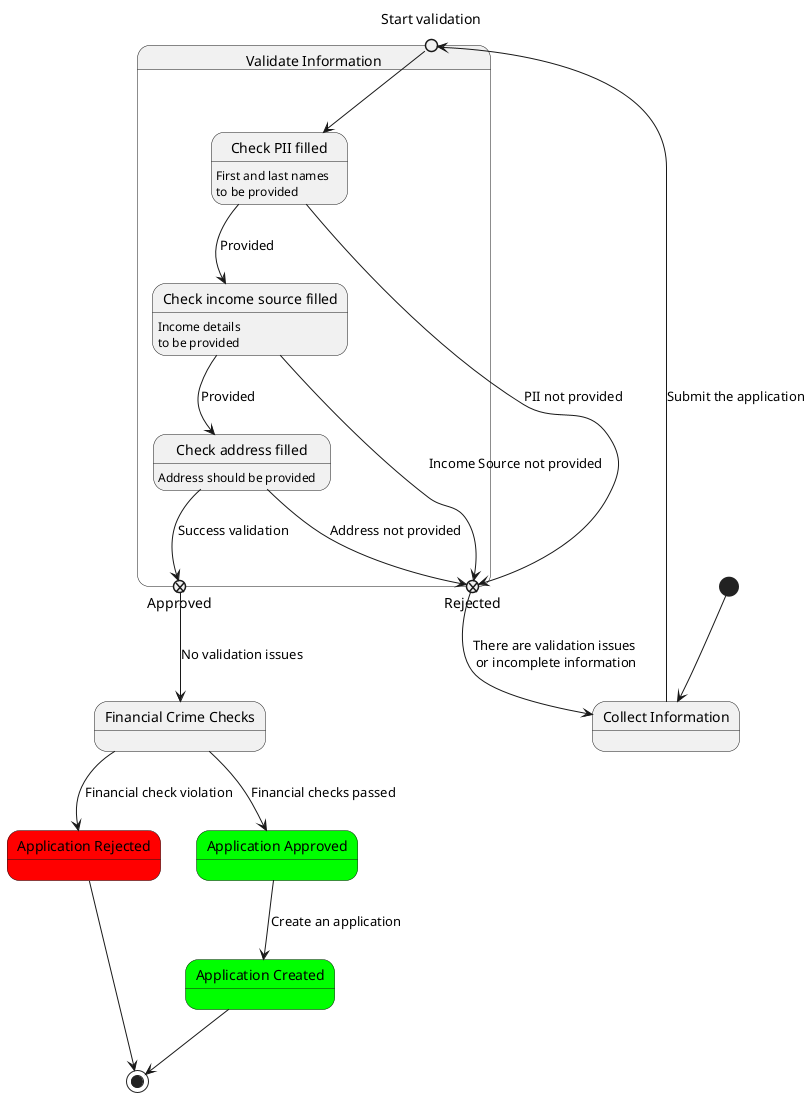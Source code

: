 @startuml State Machine

state "Collect Information" as collectInformation
state "Validate Information" as validateInformation {
    state "Start validation" as validationStart <<entryPoint>>
    state "Check PII filled" as validationCheckPii : First and last names \nto be provided
    state "Check income source filled" as checkIncomeSourceFilled : Income details \nto be provided
    state "Check address filled" as checkAddressFilled : Address should be provided
    state "Rejected" as validationRejected <<exitPoint>>
    state "Approved" as validationApproved <<exitPoint>>
    
    validationStart --> validationCheckPii
    validationCheckPii --> validationRejected : PII not provided
    validationCheckPii --> checkIncomeSourceFilled : Provided
    checkIncomeSourceFilled --> validationRejected : Income Source not provided
    checkIncomeSourceFilled --> checkAddressFilled : Provided
    checkAddressFilled --> validationRejected : Address not provided
    checkAddressFilled --> validationApproved: Success validation
}
state "Application Rejected" as applicationRejected #ff0000
state "Financial Crime Checks" as financialChecks
state "Application Approved" as applicationApproved #00ff00
state "Application Created" as applicationCreated #00ff00

[*] --> collectInformation
collectInformation --> validationStart : Submit the application
validationRejected --> collectInformation : There are validation issues \nor incomplete information
validationApproved --> financialChecks : No validation issues

financialChecks --> applicationRejected : Financial check violation
financialChecks --> applicationApproved : Financial checks passed
applicationRejected --> [*]
applicationApproved --> applicationCreated : Create an application
applicationCreated --> [*]

@enduml